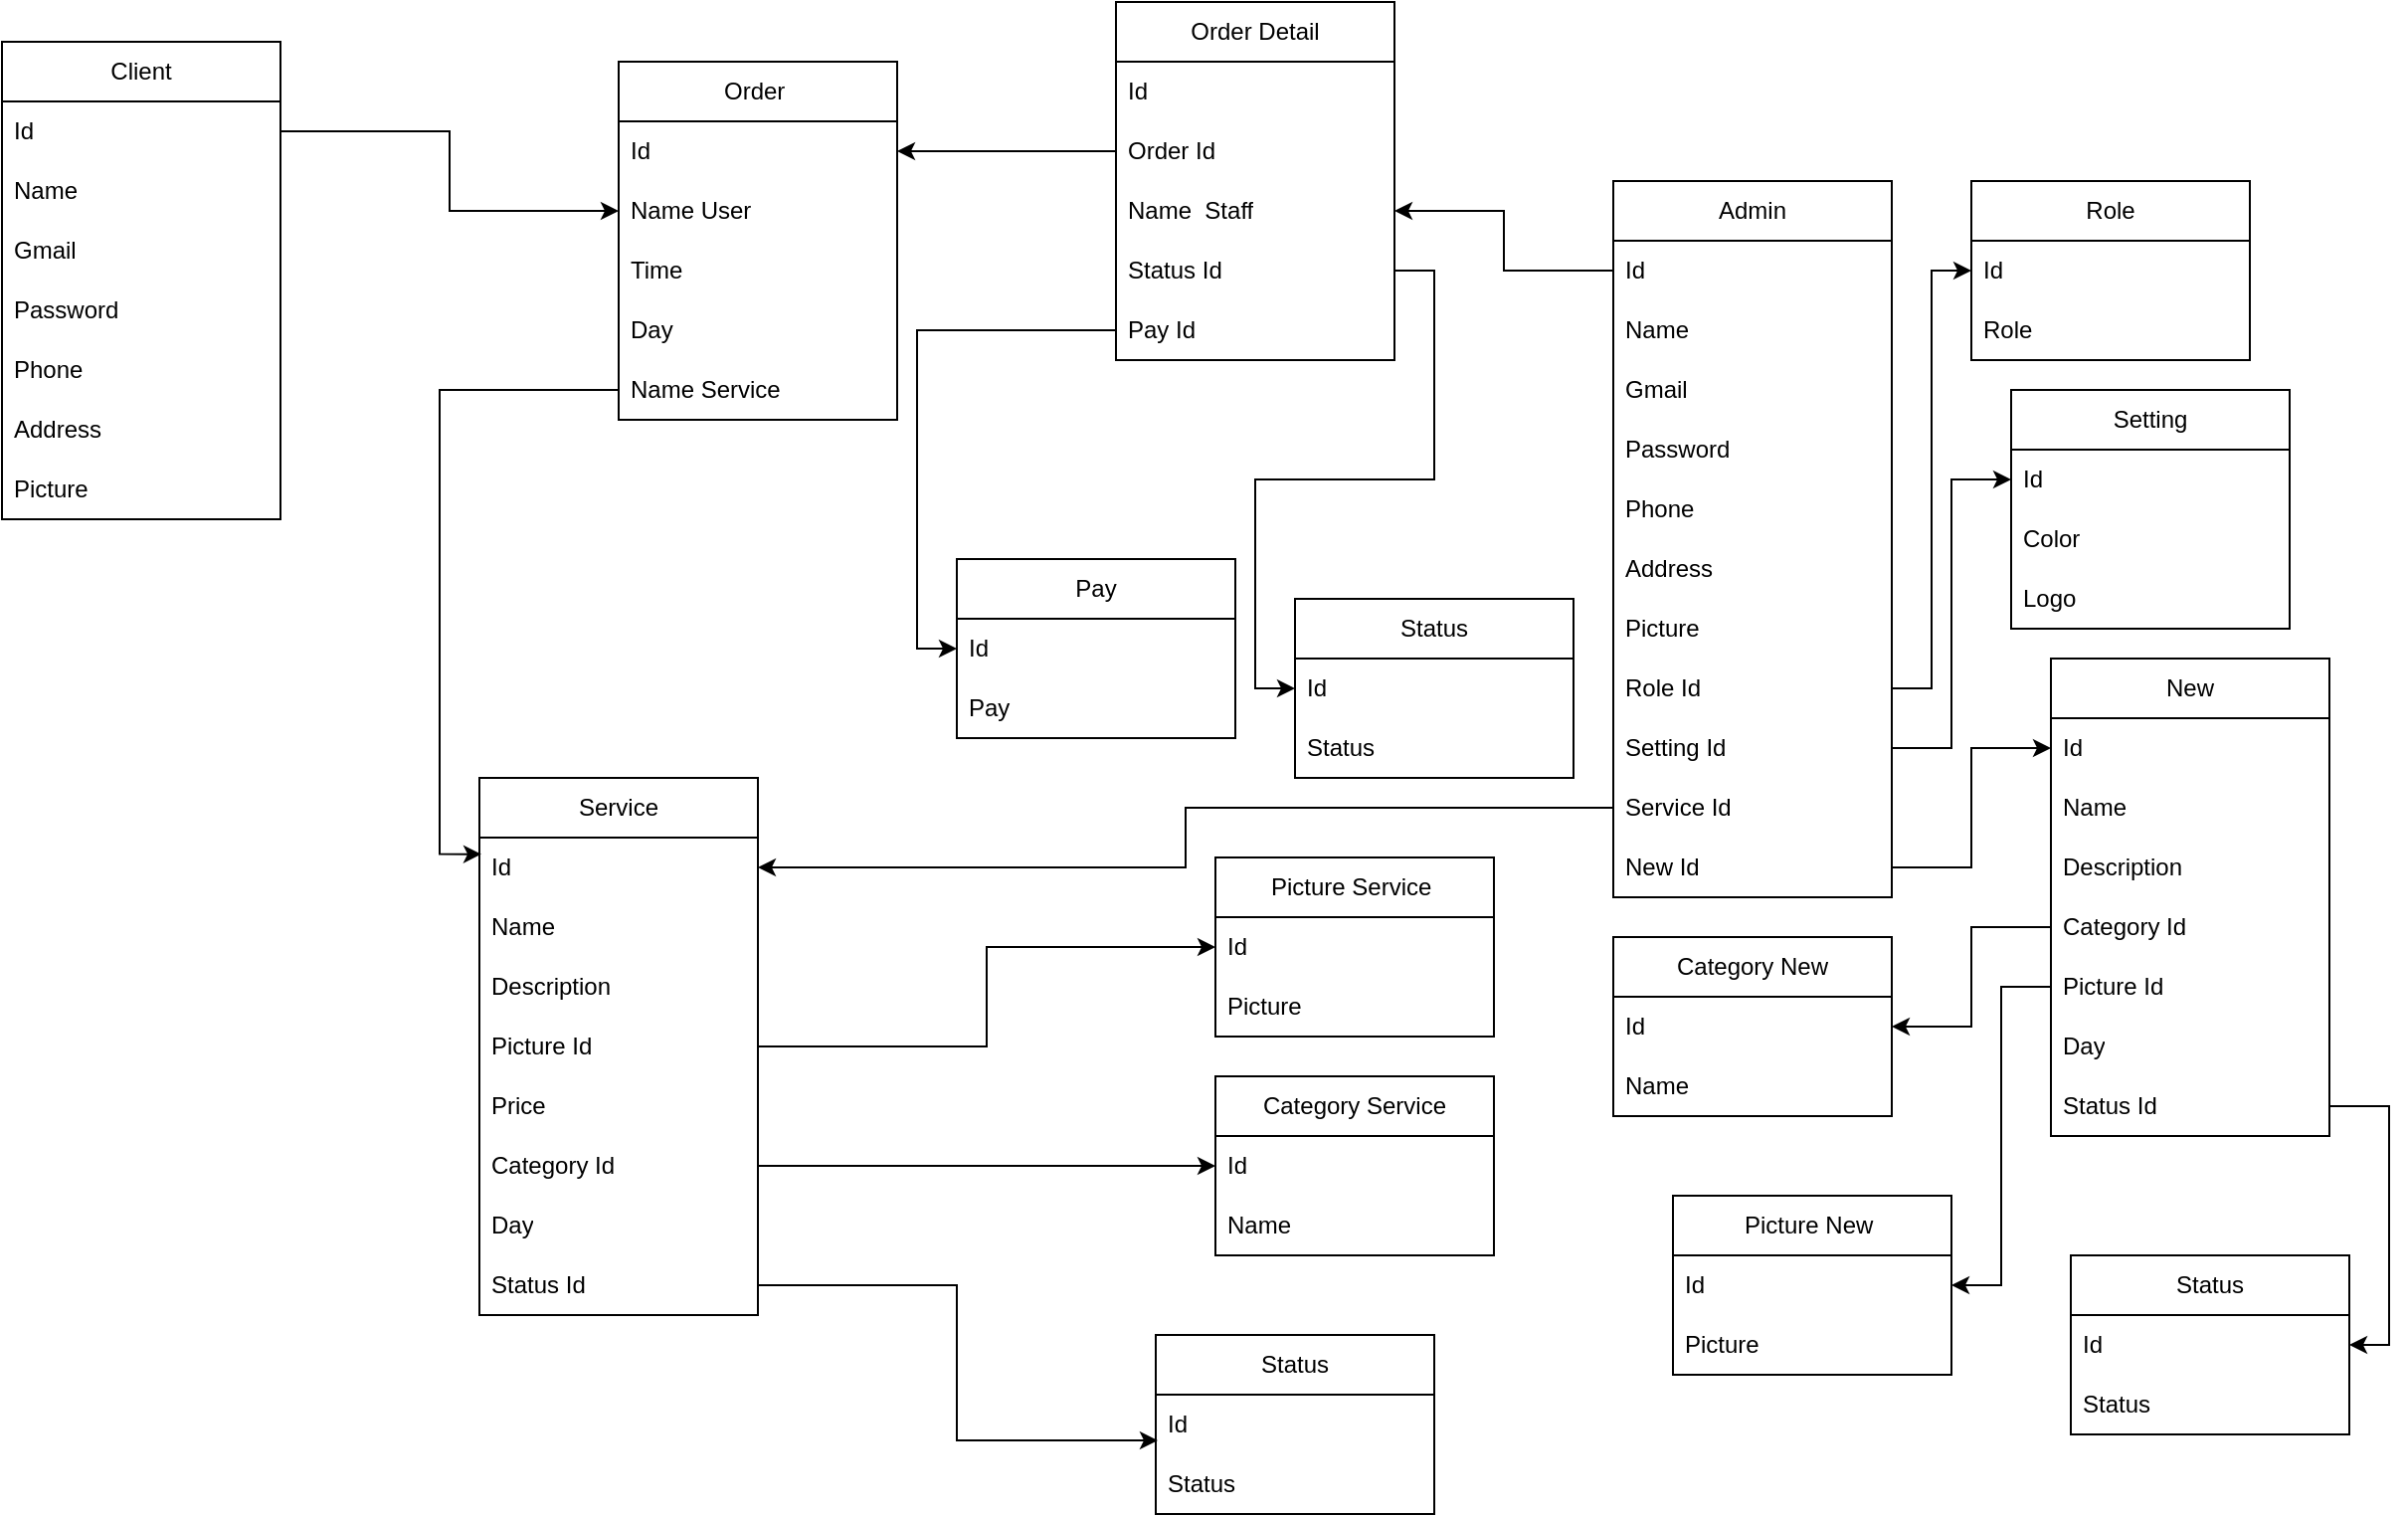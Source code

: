 <mxfile version="21.0.2" type="github">
  <diagram id="C5RBs43oDa-KdzZeNtuy" name="Page-1">
    <mxGraphModel dx="1621" dy="1631" grid="1" gridSize="10" guides="1" tooltips="1" connect="1" arrows="1" fold="1" page="1" pageScale="1" pageWidth="827" pageHeight="1169" math="0" shadow="0">
      <root>
        <mxCell id="WIyWlLk6GJQsqaUBKTNV-0" />
        <mxCell id="WIyWlLk6GJQsqaUBKTNV-1" parent="WIyWlLk6GJQsqaUBKTNV-0" />
        <mxCell id="RLlX39gwFA8bZXlCrZdt-0" value="Client" style="swimlane;fontStyle=0;childLayout=stackLayout;horizontal=1;startSize=30;horizontalStack=0;resizeParent=1;resizeParentMax=0;resizeLast=0;collapsible=1;marginBottom=0;whiteSpace=wrap;html=1;" parent="WIyWlLk6GJQsqaUBKTNV-1" vertex="1">
          <mxGeometry x="-400" y="10" width="140" height="240" as="geometry" />
        </mxCell>
        <mxCell id="RLlX39gwFA8bZXlCrZdt-39" value="Id" style="text;strokeColor=none;fillColor=none;align=left;verticalAlign=middle;spacingLeft=4;spacingRight=4;overflow=hidden;points=[[0,0.5],[1,0.5]];portConstraint=eastwest;rotatable=0;whiteSpace=wrap;html=1;" parent="RLlX39gwFA8bZXlCrZdt-0" vertex="1">
          <mxGeometry y="30" width="140" height="30" as="geometry" />
        </mxCell>
        <mxCell id="RLlX39gwFA8bZXlCrZdt-1" value="Name" style="text;strokeColor=none;fillColor=none;align=left;verticalAlign=middle;spacingLeft=4;spacingRight=4;overflow=hidden;points=[[0,0.5],[1,0.5]];portConstraint=eastwest;rotatable=0;whiteSpace=wrap;html=1;" parent="RLlX39gwFA8bZXlCrZdt-0" vertex="1">
          <mxGeometry y="60" width="140" height="30" as="geometry" />
        </mxCell>
        <mxCell id="RLlX39gwFA8bZXlCrZdt-2" value="Gmail" style="text;strokeColor=none;fillColor=none;align=left;verticalAlign=middle;spacingLeft=4;spacingRight=4;overflow=hidden;points=[[0,0.5],[1,0.5]];portConstraint=eastwest;rotatable=0;whiteSpace=wrap;html=1;" parent="RLlX39gwFA8bZXlCrZdt-0" vertex="1">
          <mxGeometry y="90" width="140" height="30" as="geometry" />
        </mxCell>
        <mxCell id="RLlX39gwFA8bZXlCrZdt-22" value="Password" style="text;strokeColor=none;fillColor=none;align=left;verticalAlign=middle;spacingLeft=4;spacingRight=4;overflow=hidden;points=[[0,0.5],[1,0.5]];portConstraint=eastwest;rotatable=0;whiteSpace=wrap;html=1;" parent="RLlX39gwFA8bZXlCrZdt-0" vertex="1">
          <mxGeometry y="120" width="140" height="30" as="geometry" />
        </mxCell>
        <mxCell id="RLlX39gwFA8bZXlCrZdt-3" value="Phone" style="text;strokeColor=none;fillColor=none;align=left;verticalAlign=middle;spacingLeft=4;spacingRight=4;overflow=hidden;points=[[0,0.5],[1,0.5]];portConstraint=eastwest;rotatable=0;whiteSpace=wrap;html=1;" parent="RLlX39gwFA8bZXlCrZdt-0" vertex="1">
          <mxGeometry y="150" width="140" height="30" as="geometry" />
        </mxCell>
        <mxCell id="RLlX39gwFA8bZXlCrZdt-23" value="Address" style="text;strokeColor=none;fillColor=none;align=left;verticalAlign=middle;spacingLeft=4;spacingRight=4;overflow=hidden;points=[[0,0.5],[1,0.5]];portConstraint=eastwest;rotatable=0;whiteSpace=wrap;html=1;" parent="RLlX39gwFA8bZXlCrZdt-0" vertex="1">
          <mxGeometry y="180" width="140" height="30" as="geometry" />
        </mxCell>
        <mxCell id="RLlX39gwFA8bZXlCrZdt-30" value="Picture&amp;nbsp;" style="text;strokeColor=none;fillColor=none;align=left;verticalAlign=middle;spacingLeft=4;spacingRight=4;overflow=hidden;points=[[0,0.5],[1,0.5]];portConstraint=eastwest;rotatable=0;whiteSpace=wrap;html=1;" parent="RLlX39gwFA8bZXlCrZdt-0" vertex="1">
          <mxGeometry y="210" width="140" height="30" as="geometry" />
        </mxCell>
        <mxCell id="RLlX39gwFA8bZXlCrZdt-4" value="Picture Service&amp;nbsp;" style="swimlane;fontStyle=0;childLayout=stackLayout;horizontal=1;startSize=30;horizontalStack=0;resizeParent=1;resizeParentMax=0;resizeLast=0;collapsible=1;marginBottom=0;whiteSpace=wrap;html=1;" parent="WIyWlLk6GJQsqaUBKTNV-1" vertex="1">
          <mxGeometry x="210" y="420" width="140" height="90" as="geometry" />
        </mxCell>
        <mxCell id="RLlX39gwFA8bZXlCrZdt-5" value="Id" style="text;strokeColor=none;fillColor=none;align=left;verticalAlign=middle;spacingLeft=4;spacingRight=4;overflow=hidden;points=[[0,0.5],[1,0.5]];portConstraint=eastwest;rotatable=0;whiteSpace=wrap;html=1;" parent="RLlX39gwFA8bZXlCrZdt-4" vertex="1">
          <mxGeometry y="30" width="140" height="30" as="geometry" />
        </mxCell>
        <mxCell id="RLlX39gwFA8bZXlCrZdt-6" value="Picture" style="text;strokeColor=none;fillColor=none;align=left;verticalAlign=middle;spacingLeft=4;spacingRight=4;overflow=hidden;points=[[0,0.5],[1,0.5]];portConstraint=eastwest;rotatable=0;whiteSpace=wrap;html=1;" parent="RLlX39gwFA8bZXlCrZdt-4" vertex="1">
          <mxGeometry y="60" width="140" height="30" as="geometry" />
        </mxCell>
        <mxCell id="RLlX39gwFA8bZXlCrZdt-8" value="Category Service" style="swimlane;fontStyle=0;childLayout=stackLayout;horizontal=1;startSize=30;horizontalStack=0;resizeParent=1;resizeParentMax=0;resizeLast=0;collapsible=1;marginBottom=0;whiteSpace=wrap;html=1;" parent="WIyWlLk6GJQsqaUBKTNV-1" vertex="1">
          <mxGeometry x="210" y="530" width="140" height="90" as="geometry" />
        </mxCell>
        <mxCell id="RLlX39gwFA8bZXlCrZdt-9" value="Id" style="text;strokeColor=none;fillColor=none;align=left;verticalAlign=middle;spacingLeft=4;spacingRight=4;overflow=hidden;points=[[0,0.5],[1,0.5]];portConstraint=eastwest;rotatable=0;whiteSpace=wrap;html=1;" parent="RLlX39gwFA8bZXlCrZdt-8" vertex="1">
          <mxGeometry y="30" width="140" height="30" as="geometry" />
        </mxCell>
        <mxCell id="RLlX39gwFA8bZXlCrZdt-10" value="Name" style="text;strokeColor=none;fillColor=none;align=left;verticalAlign=middle;spacingLeft=4;spacingRight=4;overflow=hidden;points=[[0,0.5],[1,0.5]];portConstraint=eastwest;rotatable=0;whiteSpace=wrap;html=1;" parent="RLlX39gwFA8bZXlCrZdt-8" vertex="1">
          <mxGeometry y="60" width="140" height="30" as="geometry" />
        </mxCell>
        <mxCell id="RLlX39gwFA8bZXlCrZdt-12" value="Service" style="swimlane;fontStyle=0;childLayout=stackLayout;horizontal=1;startSize=30;horizontalStack=0;resizeParent=1;resizeParentMax=0;resizeLast=0;collapsible=1;marginBottom=0;whiteSpace=wrap;html=1;" parent="WIyWlLk6GJQsqaUBKTNV-1" vertex="1">
          <mxGeometry x="-160" y="380" width="140" height="270" as="geometry" />
        </mxCell>
        <mxCell id="RLlX39gwFA8bZXlCrZdt-13" value="Id" style="text;strokeColor=none;fillColor=none;align=left;verticalAlign=middle;spacingLeft=4;spacingRight=4;overflow=hidden;points=[[0,0.5],[1,0.5]];portConstraint=eastwest;rotatable=0;whiteSpace=wrap;html=1;" parent="RLlX39gwFA8bZXlCrZdt-12" vertex="1">
          <mxGeometry y="30" width="140" height="30" as="geometry" />
        </mxCell>
        <mxCell id="RLlX39gwFA8bZXlCrZdt-14" value="Name" style="text;strokeColor=none;fillColor=none;align=left;verticalAlign=middle;spacingLeft=4;spacingRight=4;overflow=hidden;points=[[0,0.5],[1,0.5]];portConstraint=eastwest;rotatable=0;whiteSpace=wrap;html=1;" parent="RLlX39gwFA8bZXlCrZdt-12" vertex="1">
          <mxGeometry y="60" width="140" height="30" as="geometry" />
        </mxCell>
        <mxCell id="RLlX39gwFA8bZXlCrZdt-15" value="Description" style="text;strokeColor=none;fillColor=none;align=left;verticalAlign=middle;spacingLeft=4;spacingRight=4;overflow=hidden;points=[[0,0.5],[1,0.5]];portConstraint=eastwest;rotatable=0;whiteSpace=wrap;html=1;" parent="RLlX39gwFA8bZXlCrZdt-12" vertex="1">
          <mxGeometry y="90" width="140" height="30" as="geometry" />
        </mxCell>
        <mxCell id="RLlX39gwFA8bZXlCrZdt-42" value="Picture Id" style="text;strokeColor=none;fillColor=none;align=left;verticalAlign=middle;spacingLeft=4;spacingRight=4;overflow=hidden;points=[[0,0.5],[1,0.5]];portConstraint=eastwest;rotatable=0;whiteSpace=wrap;html=1;" parent="RLlX39gwFA8bZXlCrZdt-12" vertex="1">
          <mxGeometry y="120" width="140" height="30" as="geometry" />
        </mxCell>
        <mxCell id="RLlX39gwFA8bZXlCrZdt-43" value="Price" style="text;strokeColor=none;fillColor=none;align=left;verticalAlign=middle;spacingLeft=4;spacingRight=4;overflow=hidden;points=[[0,0.5],[1,0.5]];portConstraint=eastwest;rotatable=0;whiteSpace=wrap;html=1;" parent="RLlX39gwFA8bZXlCrZdt-12" vertex="1">
          <mxGeometry y="150" width="140" height="30" as="geometry" />
        </mxCell>
        <mxCell id="RLlX39gwFA8bZXlCrZdt-44" value="Category Id" style="text;strokeColor=none;fillColor=none;align=left;verticalAlign=middle;spacingLeft=4;spacingRight=4;overflow=hidden;points=[[0,0.5],[1,0.5]];portConstraint=eastwest;rotatable=0;whiteSpace=wrap;html=1;" parent="RLlX39gwFA8bZXlCrZdt-12" vertex="1">
          <mxGeometry y="180" width="140" height="30" as="geometry" />
        </mxCell>
        <mxCell id="RLlX39gwFA8bZXlCrZdt-45" value="Day" style="text;strokeColor=none;fillColor=none;align=left;verticalAlign=middle;spacingLeft=4;spacingRight=4;overflow=hidden;points=[[0,0.5],[1,0.5]];portConstraint=eastwest;rotatable=0;whiteSpace=wrap;html=1;" parent="RLlX39gwFA8bZXlCrZdt-12" vertex="1">
          <mxGeometry y="210" width="140" height="30" as="geometry" />
        </mxCell>
        <mxCell id="RLlX39gwFA8bZXlCrZdt-46" value="Status Id" style="text;strokeColor=none;fillColor=none;align=left;verticalAlign=middle;spacingLeft=4;spacingRight=4;overflow=hidden;points=[[0,0.5],[1,0.5]];portConstraint=eastwest;rotatable=0;whiteSpace=wrap;html=1;" parent="RLlX39gwFA8bZXlCrZdt-12" vertex="1">
          <mxGeometry y="240" width="140" height="30" as="geometry" />
        </mxCell>
        <mxCell id="RLlX39gwFA8bZXlCrZdt-16" value="Role" style="swimlane;fontStyle=0;childLayout=stackLayout;horizontal=1;startSize=30;horizontalStack=0;resizeParent=1;resizeParentMax=0;resizeLast=0;collapsible=1;marginBottom=0;whiteSpace=wrap;html=1;" parent="WIyWlLk6GJQsqaUBKTNV-1" vertex="1">
          <mxGeometry x="590" y="80" width="140" height="90" as="geometry" />
        </mxCell>
        <mxCell id="RLlX39gwFA8bZXlCrZdt-41" value="Id" style="text;strokeColor=none;fillColor=none;align=left;verticalAlign=middle;spacingLeft=4;spacingRight=4;overflow=hidden;points=[[0,0.5],[1,0.5]];portConstraint=eastwest;rotatable=0;whiteSpace=wrap;html=1;" parent="RLlX39gwFA8bZXlCrZdt-16" vertex="1">
          <mxGeometry y="30" width="140" height="30" as="geometry" />
        </mxCell>
        <mxCell id="RLlX39gwFA8bZXlCrZdt-17" value="Role" style="text;strokeColor=none;fillColor=none;align=left;verticalAlign=middle;spacingLeft=4;spacingRight=4;overflow=hidden;points=[[0,0.5],[1,0.5]];portConstraint=eastwest;rotatable=0;whiteSpace=wrap;html=1;" parent="RLlX39gwFA8bZXlCrZdt-16" vertex="1">
          <mxGeometry y="60" width="140" height="30" as="geometry" />
        </mxCell>
        <mxCell id="RLlX39gwFA8bZXlCrZdt-31" value="Admin" style="swimlane;fontStyle=0;childLayout=stackLayout;horizontal=1;startSize=30;horizontalStack=0;resizeParent=1;resizeParentMax=0;resizeLast=0;collapsible=1;marginBottom=0;whiteSpace=wrap;html=1;" parent="WIyWlLk6GJQsqaUBKTNV-1" vertex="1">
          <mxGeometry x="410" y="80" width="140" height="360" as="geometry" />
        </mxCell>
        <mxCell id="RLlX39gwFA8bZXlCrZdt-40" value="Id" style="text;strokeColor=none;fillColor=none;align=left;verticalAlign=middle;spacingLeft=4;spacingRight=4;overflow=hidden;points=[[0,0.5],[1,0.5]];portConstraint=eastwest;rotatable=0;whiteSpace=wrap;html=1;" parent="RLlX39gwFA8bZXlCrZdt-31" vertex="1">
          <mxGeometry y="30" width="140" height="30" as="geometry" />
        </mxCell>
        <mxCell id="RLlX39gwFA8bZXlCrZdt-32" value="Name" style="text;strokeColor=none;fillColor=none;align=left;verticalAlign=middle;spacingLeft=4;spacingRight=4;overflow=hidden;points=[[0,0.5],[1,0.5]];portConstraint=eastwest;rotatable=0;whiteSpace=wrap;html=1;" parent="RLlX39gwFA8bZXlCrZdt-31" vertex="1">
          <mxGeometry y="60" width="140" height="30" as="geometry" />
        </mxCell>
        <mxCell id="RLlX39gwFA8bZXlCrZdt-33" value="Gmail" style="text;strokeColor=none;fillColor=none;align=left;verticalAlign=middle;spacingLeft=4;spacingRight=4;overflow=hidden;points=[[0,0.5],[1,0.5]];portConstraint=eastwest;rotatable=0;whiteSpace=wrap;html=1;" parent="RLlX39gwFA8bZXlCrZdt-31" vertex="1">
          <mxGeometry y="90" width="140" height="30" as="geometry" />
        </mxCell>
        <mxCell id="RLlX39gwFA8bZXlCrZdt-34" value="Password" style="text;strokeColor=none;fillColor=none;align=left;verticalAlign=middle;spacingLeft=4;spacingRight=4;overflow=hidden;points=[[0,0.5],[1,0.5]];portConstraint=eastwest;rotatable=0;whiteSpace=wrap;html=1;" parent="RLlX39gwFA8bZXlCrZdt-31" vertex="1">
          <mxGeometry y="120" width="140" height="30" as="geometry" />
        </mxCell>
        <mxCell id="RLlX39gwFA8bZXlCrZdt-35" value="Phone" style="text;strokeColor=none;fillColor=none;align=left;verticalAlign=middle;spacingLeft=4;spacingRight=4;overflow=hidden;points=[[0,0.5],[1,0.5]];portConstraint=eastwest;rotatable=0;whiteSpace=wrap;html=1;" parent="RLlX39gwFA8bZXlCrZdt-31" vertex="1">
          <mxGeometry y="150" width="140" height="30" as="geometry" />
        </mxCell>
        <mxCell id="RLlX39gwFA8bZXlCrZdt-36" value="Address" style="text;strokeColor=none;fillColor=none;align=left;verticalAlign=middle;spacingLeft=4;spacingRight=4;overflow=hidden;points=[[0,0.5],[1,0.5]];portConstraint=eastwest;rotatable=0;whiteSpace=wrap;html=1;" parent="RLlX39gwFA8bZXlCrZdt-31" vertex="1">
          <mxGeometry y="180" width="140" height="30" as="geometry" />
        </mxCell>
        <mxCell id="RLlX39gwFA8bZXlCrZdt-37" value="Picture&amp;nbsp;" style="text;strokeColor=none;fillColor=none;align=left;verticalAlign=middle;spacingLeft=4;spacingRight=4;overflow=hidden;points=[[0,0.5],[1,0.5]];portConstraint=eastwest;rotatable=0;whiteSpace=wrap;html=1;" parent="RLlX39gwFA8bZXlCrZdt-31" vertex="1">
          <mxGeometry y="210" width="140" height="30" as="geometry" />
        </mxCell>
        <mxCell id="RLlX39gwFA8bZXlCrZdt-38" value="Role Id" style="text;strokeColor=none;fillColor=none;align=left;verticalAlign=middle;spacingLeft=4;spacingRight=4;overflow=hidden;points=[[0,0.5],[1,0.5]];portConstraint=eastwest;rotatable=0;whiteSpace=wrap;html=1;" parent="RLlX39gwFA8bZXlCrZdt-31" vertex="1">
          <mxGeometry y="240" width="140" height="30" as="geometry" />
        </mxCell>
        <mxCell id="RLlX39gwFA8bZXlCrZdt-66" value="Setting Id" style="text;strokeColor=none;fillColor=none;align=left;verticalAlign=middle;spacingLeft=4;spacingRight=4;overflow=hidden;points=[[0,0.5],[1,0.5]];portConstraint=eastwest;rotatable=0;whiteSpace=wrap;html=1;" parent="RLlX39gwFA8bZXlCrZdt-31" vertex="1">
          <mxGeometry y="270" width="140" height="30" as="geometry" />
        </mxCell>
        <mxCell id="RLlX39gwFA8bZXlCrZdt-84" value="Service Id" style="text;strokeColor=none;fillColor=none;align=left;verticalAlign=middle;spacingLeft=4;spacingRight=4;overflow=hidden;points=[[0,0.5],[1,0.5]];portConstraint=eastwest;rotatable=0;whiteSpace=wrap;html=1;" parent="RLlX39gwFA8bZXlCrZdt-31" vertex="1">
          <mxGeometry y="300" width="140" height="30" as="geometry" />
        </mxCell>
        <mxCell id="RLlX39gwFA8bZXlCrZdt-87" value="New Id" style="text;strokeColor=none;fillColor=none;align=left;verticalAlign=middle;spacingLeft=4;spacingRight=4;overflow=hidden;points=[[0,0.5],[1,0.5]];portConstraint=eastwest;rotatable=0;whiteSpace=wrap;html=1;" parent="RLlX39gwFA8bZXlCrZdt-31" vertex="1">
          <mxGeometry y="330" width="140" height="30" as="geometry" />
        </mxCell>
        <mxCell id="RLlX39gwFA8bZXlCrZdt-47" value="Picture New&amp;nbsp;" style="swimlane;fontStyle=0;childLayout=stackLayout;horizontal=1;startSize=30;horizontalStack=0;resizeParent=1;resizeParentMax=0;resizeLast=0;collapsible=1;marginBottom=0;whiteSpace=wrap;html=1;" parent="WIyWlLk6GJQsqaUBKTNV-1" vertex="1">
          <mxGeometry x="440" y="590" width="140" height="90" as="geometry" />
        </mxCell>
        <mxCell id="RLlX39gwFA8bZXlCrZdt-48" value="Id" style="text;strokeColor=none;fillColor=none;align=left;verticalAlign=middle;spacingLeft=4;spacingRight=4;overflow=hidden;points=[[0,0.5],[1,0.5]];portConstraint=eastwest;rotatable=0;whiteSpace=wrap;html=1;" parent="RLlX39gwFA8bZXlCrZdt-47" vertex="1">
          <mxGeometry y="30" width="140" height="30" as="geometry" />
        </mxCell>
        <mxCell id="RLlX39gwFA8bZXlCrZdt-49" value="Picture" style="text;strokeColor=none;fillColor=none;align=left;verticalAlign=middle;spacingLeft=4;spacingRight=4;overflow=hidden;points=[[0,0.5],[1,0.5]];portConstraint=eastwest;rotatable=0;whiteSpace=wrap;html=1;" parent="RLlX39gwFA8bZXlCrZdt-47" vertex="1">
          <mxGeometry y="60" width="140" height="30" as="geometry" />
        </mxCell>
        <mxCell id="RLlX39gwFA8bZXlCrZdt-50" value="Category New" style="swimlane;fontStyle=0;childLayout=stackLayout;horizontal=1;startSize=30;horizontalStack=0;resizeParent=1;resizeParentMax=0;resizeLast=0;collapsible=1;marginBottom=0;whiteSpace=wrap;html=1;" parent="WIyWlLk6GJQsqaUBKTNV-1" vertex="1">
          <mxGeometry x="410" y="460" width="140" height="90" as="geometry" />
        </mxCell>
        <mxCell id="RLlX39gwFA8bZXlCrZdt-51" value="Id" style="text;strokeColor=none;fillColor=none;align=left;verticalAlign=middle;spacingLeft=4;spacingRight=4;overflow=hidden;points=[[0,0.5],[1,0.5]];portConstraint=eastwest;rotatable=0;whiteSpace=wrap;html=1;" parent="RLlX39gwFA8bZXlCrZdt-50" vertex="1">
          <mxGeometry y="30" width="140" height="30" as="geometry" />
        </mxCell>
        <mxCell id="RLlX39gwFA8bZXlCrZdt-52" value="Name" style="text;strokeColor=none;fillColor=none;align=left;verticalAlign=middle;spacingLeft=4;spacingRight=4;overflow=hidden;points=[[0,0.5],[1,0.5]];portConstraint=eastwest;rotatable=0;whiteSpace=wrap;html=1;" parent="RLlX39gwFA8bZXlCrZdt-50" vertex="1">
          <mxGeometry y="60" width="140" height="30" as="geometry" />
        </mxCell>
        <mxCell id="RLlX39gwFA8bZXlCrZdt-53" value="New" style="swimlane;fontStyle=0;childLayout=stackLayout;horizontal=1;startSize=30;horizontalStack=0;resizeParent=1;resizeParentMax=0;resizeLast=0;collapsible=1;marginBottom=0;whiteSpace=wrap;html=1;" parent="WIyWlLk6GJQsqaUBKTNV-1" vertex="1">
          <mxGeometry x="630" y="320" width="140" height="240" as="geometry" />
        </mxCell>
        <mxCell id="RLlX39gwFA8bZXlCrZdt-54" value="Id" style="text;strokeColor=none;fillColor=none;align=left;verticalAlign=middle;spacingLeft=4;spacingRight=4;overflow=hidden;points=[[0,0.5],[1,0.5]];portConstraint=eastwest;rotatable=0;whiteSpace=wrap;html=1;" parent="RLlX39gwFA8bZXlCrZdt-53" vertex="1">
          <mxGeometry y="30" width="140" height="30" as="geometry" />
        </mxCell>
        <mxCell id="RLlX39gwFA8bZXlCrZdt-55" value="Name" style="text;strokeColor=none;fillColor=none;align=left;verticalAlign=middle;spacingLeft=4;spacingRight=4;overflow=hidden;points=[[0,0.5],[1,0.5]];portConstraint=eastwest;rotatable=0;whiteSpace=wrap;html=1;" parent="RLlX39gwFA8bZXlCrZdt-53" vertex="1">
          <mxGeometry y="60" width="140" height="30" as="geometry" />
        </mxCell>
        <mxCell id="RLlX39gwFA8bZXlCrZdt-56" value="Description" style="text;strokeColor=none;fillColor=none;align=left;verticalAlign=middle;spacingLeft=4;spacingRight=4;overflow=hidden;points=[[0,0.5],[1,0.5]];portConstraint=eastwest;rotatable=0;whiteSpace=wrap;html=1;" parent="RLlX39gwFA8bZXlCrZdt-53" vertex="1">
          <mxGeometry y="90" width="140" height="30" as="geometry" />
        </mxCell>
        <mxCell id="RLlX39gwFA8bZXlCrZdt-59" value="Category Id" style="text;strokeColor=none;fillColor=none;align=left;verticalAlign=middle;spacingLeft=4;spacingRight=4;overflow=hidden;points=[[0,0.5],[1,0.5]];portConstraint=eastwest;rotatable=0;whiteSpace=wrap;html=1;" parent="RLlX39gwFA8bZXlCrZdt-53" vertex="1">
          <mxGeometry y="120" width="140" height="30" as="geometry" />
        </mxCell>
        <mxCell id="RLlX39gwFA8bZXlCrZdt-57" value="Picture Id" style="text;strokeColor=none;fillColor=none;align=left;verticalAlign=middle;spacingLeft=4;spacingRight=4;overflow=hidden;points=[[0,0.5],[1,0.5]];portConstraint=eastwest;rotatable=0;whiteSpace=wrap;html=1;" parent="RLlX39gwFA8bZXlCrZdt-53" vertex="1">
          <mxGeometry y="150" width="140" height="30" as="geometry" />
        </mxCell>
        <mxCell id="RLlX39gwFA8bZXlCrZdt-60" value="Day" style="text;strokeColor=none;fillColor=none;align=left;verticalAlign=middle;spacingLeft=4;spacingRight=4;overflow=hidden;points=[[0,0.5],[1,0.5]];portConstraint=eastwest;rotatable=0;whiteSpace=wrap;html=1;" parent="RLlX39gwFA8bZXlCrZdt-53" vertex="1">
          <mxGeometry y="180" width="140" height="30" as="geometry" />
        </mxCell>
        <mxCell id="RLlX39gwFA8bZXlCrZdt-61" value="Status Id" style="text;strokeColor=none;fillColor=none;align=left;verticalAlign=middle;spacingLeft=4;spacingRight=4;overflow=hidden;points=[[0,0.5],[1,0.5]];portConstraint=eastwest;rotatable=0;whiteSpace=wrap;html=1;" parent="RLlX39gwFA8bZXlCrZdt-53" vertex="1">
          <mxGeometry y="210" width="140" height="30" as="geometry" />
        </mxCell>
        <mxCell id="RLlX39gwFA8bZXlCrZdt-62" value="Setting" style="swimlane;fontStyle=0;childLayout=stackLayout;horizontal=1;startSize=30;horizontalStack=0;resizeParent=1;resizeParentMax=0;resizeLast=0;collapsible=1;marginBottom=0;whiteSpace=wrap;html=1;" parent="WIyWlLk6GJQsqaUBKTNV-1" vertex="1">
          <mxGeometry x="610" y="185" width="140" height="120" as="geometry" />
        </mxCell>
        <mxCell id="RLlX39gwFA8bZXlCrZdt-63" value="Id" style="text;strokeColor=none;fillColor=none;align=left;verticalAlign=middle;spacingLeft=4;spacingRight=4;overflow=hidden;points=[[0,0.5],[1,0.5]];portConstraint=eastwest;rotatable=0;whiteSpace=wrap;html=1;" parent="RLlX39gwFA8bZXlCrZdt-62" vertex="1">
          <mxGeometry y="30" width="140" height="30" as="geometry" />
        </mxCell>
        <mxCell id="RLlX39gwFA8bZXlCrZdt-64" value="Color" style="text;strokeColor=none;fillColor=none;align=left;verticalAlign=middle;spacingLeft=4;spacingRight=4;overflow=hidden;points=[[0,0.5],[1,0.5]];portConstraint=eastwest;rotatable=0;whiteSpace=wrap;html=1;" parent="RLlX39gwFA8bZXlCrZdt-62" vertex="1">
          <mxGeometry y="60" width="140" height="30" as="geometry" />
        </mxCell>
        <mxCell id="RLlX39gwFA8bZXlCrZdt-65" value="Logo" style="text;strokeColor=none;fillColor=none;align=left;verticalAlign=middle;spacingLeft=4;spacingRight=4;overflow=hidden;points=[[0,0.5],[1,0.5]];portConstraint=eastwest;rotatable=0;whiteSpace=wrap;html=1;" parent="RLlX39gwFA8bZXlCrZdt-62" vertex="1">
          <mxGeometry y="90" width="140" height="30" as="geometry" />
        </mxCell>
        <mxCell id="RLlX39gwFA8bZXlCrZdt-67" value="Order&amp;nbsp;" style="swimlane;fontStyle=0;childLayout=stackLayout;horizontal=1;startSize=30;horizontalStack=0;resizeParent=1;resizeParentMax=0;resizeLast=0;collapsible=1;marginBottom=0;whiteSpace=wrap;html=1;" parent="WIyWlLk6GJQsqaUBKTNV-1" vertex="1">
          <mxGeometry x="-90" y="20" width="140" height="180" as="geometry" />
        </mxCell>
        <mxCell id="RLlX39gwFA8bZXlCrZdt-68" value="Id" style="text;strokeColor=none;fillColor=none;align=left;verticalAlign=middle;spacingLeft=4;spacingRight=4;overflow=hidden;points=[[0,0.5],[1,0.5]];portConstraint=eastwest;rotatable=0;whiteSpace=wrap;html=1;" parent="RLlX39gwFA8bZXlCrZdt-67" vertex="1">
          <mxGeometry y="30" width="140" height="30" as="geometry" />
        </mxCell>
        <mxCell id="RLlX39gwFA8bZXlCrZdt-69" value="Name User&amp;nbsp;" style="text;strokeColor=none;fillColor=none;align=left;verticalAlign=middle;spacingLeft=4;spacingRight=4;overflow=hidden;points=[[0,0.5],[1,0.5]];portConstraint=eastwest;rotatable=0;whiteSpace=wrap;html=1;" parent="RLlX39gwFA8bZXlCrZdt-67" vertex="1">
          <mxGeometry y="60" width="140" height="30" as="geometry" />
        </mxCell>
        <mxCell id="RLlX39gwFA8bZXlCrZdt-71" value="Time" style="text;strokeColor=none;fillColor=none;align=left;verticalAlign=middle;spacingLeft=4;spacingRight=4;overflow=hidden;points=[[0,0.5],[1,0.5]];portConstraint=eastwest;rotatable=0;whiteSpace=wrap;html=1;" parent="RLlX39gwFA8bZXlCrZdt-67" vertex="1">
          <mxGeometry y="90" width="140" height="30" as="geometry" />
        </mxCell>
        <mxCell id="RLlX39gwFA8bZXlCrZdt-72" value="Day&amp;nbsp;" style="text;strokeColor=none;fillColor=none;align=left;verticalAlign=middle;spacingLeft=4;spacingRight=4;overflow=hidden;points=[[0,0.5],[1,0.5]];portConstraint=eastwest;rotatable=0;whiteSpace=wrap;html=1;" parent="RLlX39gwFA8bZXlCrZdt-67" vertex="1">
          <mxGeometry y="120" width="140" height="30" as="geometry" />
        </mxCell>
        <mxCell id="RLlX39gwFA8bZXlCrZdt-70" value="Name Service&amp;nbsp;" style="text;strokeColor=none;fillColor=none;align=left;verticalAlign=middle;spacingLeft=4;spacingRight=4;overflow=hidden;points=[[0,0.5],[1,0.5]];portConstraint=eastwest;rotatable=0;whiteSpace=wrap;html=1;" parent="RLlX39gwFA8bZXlCrZdt-67" vertex="1">
          <mxGeometry y="150" width="140" height="30" as="geometry" />
        </mxCell>
        <mxCell id="RLlX39gwFA8bZXlCrZdt-76" value="Order Detail" style="swimlane;fontStyle=0;childLayout=stackLayout;horizontal=1;startSize=30;horizontalStack=0;resizeParent=1;resizeParentMax=0;resizeLast=0;collapsible=1;marginBottom=0;whiteSpace=wrap;html=1;" parent="WIyWlLk6GJQsqaUBKTNV-1" vertex="1">
          <mxGeometry x="160" y="-10" width="140" height="180" as="geometry" />
        </mxCell>
        <mxCell id="RLlX39gwFA8bZXlCrZdt-77" value="Id" style="text;strokeColor=none;fillColor=none;align=left;verticalAlign=middle;spacingLeft=4;spacingRight=4;overflow=hidden;points=[[0,0.5],[1,0.5]];portConstraint=eastwest;rotatable=0;whiteSpace=wrap;html=1;" parent="RLlX39gwFA8bZXlCrZdt-76" vertex="1">
          <mxGeometry y="30" width="140" height="30" as="geometry" />
        </mxCell>
        <mxCell id="RLlX39gwFA8bZXlCrZdt-81" value="Order Id" style="text;strokeColor=none;fillColor=none;align=left;verticalAlign=middle;spacingLeft=4;spacingRight=4;overflow=hidden;points=[[0,0.5],[1,0.5]];portConstraint=eastwest;rotatable=0;whiteSpace=wrap;html=1;" parent="RLlX39gwFA8bZXlCrZdt-76" vertex="1">
          <mxGeometry y="60" width="140" height="30" as="geometry" />
        </mxCell>
        <mxCell id="RLlX39gwFA8bZXlCrZdt-79" value="Name&amp;nbsp; Staff" style="text;strokeColor=none;fillColor=none;align=left;verticalAlign=middle;spacingLeft=4;spacingRight=4;overflow=hidden;points=[[0,0.5],[1,0.5]];portConstraint=eastwest;rotatable=0;whiteSpace=wrap;html=1;" parent="RLlX39gwFA8bZXlCrZdt-76" vertex="1">
          <mxGeometry y="90" width="140" height="30" as="geometry" />
        </mxCell>
        <mxCell id="RLlX39gwFA8bZXlCrZdt-80" value="Status Id" style="text;strokeColor=none;fillColor=none;align=left;verticalAlign=middle;spacingLeft=4;spacingRight=4;overflow=hidden;points=[[0,0.5],[1,0.5]];portConstraint=eastwest;rotatable=0;whiteSpace=wrap;html=1;" parent="RLlX39gwFA8bZXlCrZdt-76" vertex="1">
          <mxGeometry y="120" width="140" height="30" as="geometry" />
        </mxCell>
        <mxCell id="RLlX39gwFA8bZXlCrZdt-103" value="Pay Id" style="text;strokeColor=none;fillColor=none;align=left;verticalAlign=middle;spacingLeft=4;spacingRight=4;overflow=hidden;points=[[0,0.5],[1,0.5]];portConstraint=eastwest;rotatable=0;whiteSpace=wrap;html=1;" parent="RLlX39gwFA8bZXlCrZdt-76" vertex="1">
          <mxGeometry y="150" width="140" height="30" as="geometry" />
        </mxCell>
        <mxCell id="RLlX39gwFA8bZXlCrZdt-82" style="edgeStyle=orthogonalEdgeStyle;rounded=0;orthogonalLoop=1;jettySize=auto;html=1;entryX=0;entryY=0.5;entryDx=0;entryDy=0;" parent="WIyWlLk6GJQsqaUBKTNV-1" source="RLlX39gwFA8bZXlCrZdt-66" target="RLlX39gwFA8bZXlCrZdt-63" edge="1">
          <mxGeometry relative="1" as="geometry" />
        </mxCell>
        <mxCell id="RLlX39gwFA8bZXlCrZdt-83" style="edgeStyle=orthogonalEdgeStyle;rounded=0;orthogonalLoop=1;jettySize=auto;html=1;entryX=0;entryY=0.5;entryDx=0;entryDy=0;" parent="WIyWlLk6GJQsqaUBKTNV-1" source="RLlX39gwFA8bZXlCrZdt-38" target="RLlX39gwFA8bZXlCrZdt-16" edge="1">
          <mxGeometry relative="1" as="geometry" />
        </mxCell>
        <mxCell id="RLlX39gwFA8bZXlCrZdt-92" style="edgeStyle=orthogonalEdgeStyle;rounded=0;orthogonalLoop=1;jettySize=auto;html=1;entryX=0;entryY=0.5;entryDx=0;entryDy=0;" parent="WIyWlLk6GJQsqaUBKTNV-1" source="RLlX39gwFA8bZXlCrZdt-42" target="RLlX39gwFA8bZXlCrZdt-5" edge="1">
          <mxGeometry relative="1" as="geometry" />
        </mxCell>
        <mxCell id="RLlX39gwFA8bZXlCrZdt-93" style="edgeStyle=orthogonalEdgeStyle;rounded=0;orthogonalLoop=1;jettySize=auto;html=1;" parent="WIyWlLk6GJQsqaUBKTNV-1" source="RLlX39gwFA8bZXlCrZdt-44" target="RLlX39gwFA8bZXlCrZdt-9" edge="1">
          <mxGeometry relative="1" as="geometry" />
        </mxCell>
        <mxCell id="RLlX39gwFA8bZXlCrZdt-94" style="edgeStyle=orthogonalEdgeStyle;rounded=0;orthogonalLoop=1;jettySize=auto;html=1;entryX=0.007;entryY=0.278;entryDx=0;entryDy=0;entryPerimeter=0;" parent="WIyWlLk6GJQsqaUBKTNV-1" source="RLlX39gwFA8bZXlCrZdt-70" target="RLlX39gwFA8bZXlCrZdt-13" edge="1">
          <mxGeometry relative="1" as="geometry" />
        </mxCell>
        <mxCell id="RLlX39gwFA8bZXlCrZdt-95" style="edgeStyle=orthogonalEdgeStyle;rounded=0;orthogonalLoop=1;jettySize=auto;html=1;entryX=1;entryY=0.5;entryDx=0;entryDy=0;" parent="WIyWlLk6GJQsqaUBKTNV-1" source="RLlX39gwFA8bZXlCrZdt-81" target="RLlX39gwFA8bZXlCrZdt-68" edge="1">
          <mxGeometry relative="1" as="geometry" />
        </mxCell>
        <mxCell id="RLlX39gwFA8bZXlCrZdt-96" style="edgeStyle=orthogonalEdgeStyle;rounded=0;orthogonalLoop=1;jettySize=auto;html=1;entryX=1;entryY=0.5;entryDx=0;entryDy=0;" parent="WIyWlLk6GJQsqaUBKTNV-1" source="RLlX39gwFA8bZXlCrZdt-40" target="RLlX39gwFA8bZXlCrZdt-79" edge="1">
          <mxGeometry relative="1" as="geometry" />
        </mxCell>
        <mxCell id="RLlX39gwFA8bZXlCrZdt-97" style="edgeStyle=orthogonalEdgeStyle;rounded=0;orthogonalLoop=1;jettySize=auto;html=1;entryX=1;entryY=0.5;entryDx=0;entryDy=0;" parent="WIyWlLk6GJQsqaUBKTNV-1" source="RLlX39gwFA8bZXlCrZdt-57" target="RLlX39gwFA8bZXlCrZdt-48" edge="1">
          <mxGeometry relative="1" as="geometry" />
        </mxCell>
        <mxCell id="RLlX39gwFA8bZXlCrZdt-98" style="edgeStyle=orthogonalEdgeStyle;rounded=0;orthogonalLoop=1;jettySize=auto;html=1;entryX=1;entryY=0.5;entryDx=0;entryDy=0;" parent="WIyWlLk6GJQsqaUBKTNV-1" source="RLlX39gwFA8bZXlCrZdt-59" target="RLlX39gwFA8bZXlCrZdt-51" edge="1">
          <mxGeometry relative="1" as="geometry" />
        </mxCell>
        <mxCell id="RLlX39gwFA8bZXlCrZdt-99" style="edgeStyle=orthogonalEdgeStyle;rounded=0;orthogonalLoop=1;jettySize=auto;html=1;entryX=0;entryY=0.5;entryDx=0;entryDy=0;" parent="WIyWlLk6GJQsqaUBKTNV-1" source="RLlX39gwFA8bZXlCrZdt-87" target="RLlX39gwFA8bZXlCrZdt-54" edge="1">
          <mxGeometry relative="1" as="geometry" />
        </mxCell>
        <mxCell id="RLlX39gwFA8bZXlCrZdt-100" style="edgeStyle=orthogonalEdgeStyle;rounded=0;orthogonalLoop=1;jettySize=auto;html=1;" parent="WIyWlLk6GJQsqaUBKTNV-1" source="RLlX39gwFA8bZXlCrZdt-39" target="RLlX39gwFA8bZXlCrZdt-69" edge="1">
          <mxGeometry relative="1" as="geometry" />
        </mxCell>
        <mxCell id="RLlX39gwFA8bZXlCrZdt-101" style="edgeStyle=orthogonalEdgeStyle;rounded=0;orthogonalLoop=1;jettySize=auto;html=1;entryX=1;entryY=0.5;entryDx=0;entryDy=0;" parent="WIyWlLk6GJQsqaUBKTNV-1" source="RLlX39gwFA8bZXlCrZdt-84" target="RLlX39gwFA8bZXlCrZdt-13" edge="1">
          <mxGeometry relative="1" as="geometry" />
        </mxCell>
        <mxCell id="OGuwMljLHdYIu4m4wnbF-0" value="Pay" style="swimlane;fontStyle=0;childLayout=stackLayout;horizontal=1;startSize=30;horizontalStack=0;resizeParent=1;resizeParentMax=0;resizeLast=0;collapsible=1;marginBottom=0;whiteSpace=wrap;html=1;" parent="WIyWlLk6GJQsqaUBKTNV-1" vertex="1">
          <mxGeometry x="80" y="270" width="140" height="90" as="geometry" />
        </mxCell>
        <mxCell id="OGuwMljLHdYIu4m4wnbF-1" value="Id" style="text;strokeColor=none;fillColor=none;align=left;verticalAlign=middle;spacingLeft=4;spacingRight=4;overflow=hidden;points=[[0,0.5],[1,0.5]];portConstraint=eastwest;rotatable=0;whiteSpace=wrap;html=1;" parent="OGuwMljLHdYIu4m4wnbF-0" vertex="1">
          <mxGeometry y="30" width="140" height="30" as="geometry" />
        </mxCell>
        <mxCell id="OGuwMljLHdYIu4m4wnbF-2" value="Pay" style="text;strokeColor=none;fillColor=none;align=left;verticalAlign=middle;spacingLeft=4;spacingRight=4;overflow=hidden;points=[[0,0.5],[1,0.5]];portConstraint=eastwest;rotatable=0;whiteSpace=wrap;html=1;" parent="OGuwMljLHdYIu4m4wnbF-0" vertex="1">
          <mxGeometry y="60" width="140" height="30" as="geometry" />
        </mxCell>
        <mxCell id="OGuwMljLHdYIu4m4wnbF-3" style="edgeStyle=orthogonalEdgeStyle;rounded=0;orthogonalLoop=1;jettySize=auto;html=1;entryX=0;entryY=0.5;entryDx=0;entryDy=0;" parent="WIyWlLk6GJQsqaUBKTNV-1" source="RLlX39gwFA8bZXlCrZdt-103" target="OGuwMljLHdYIu4m4wnbF-1" edge="1">
          <mxGeometry relative="1" as="geometry" />
        </mxCell>
        <mxCell id="OGuwMljLHdYIu4m4wnbF-4" value="Status" style="swimlane;fontStyle=0;childLayout=stackLayout;horizontal=1;startSize=30;horizontalStack=0;resizeParent=1;resizeParentMax=0;resizeLast=0;collapsible=1;marginBottom=0;whiteSpace=wrap;html=1;" parent="WIyWlLk6GJQsqaUBKTNV-1" vertex="1">
          <mxGeometry x="250" y="290" width="140" height="90" as="geometry" />
        </mxCell>
        <mxCell id="OGuwMljLHdYIu4m4wnbF-5" value="Id" style="text;strokeColor=none;fillColor=none;align=left;verticalAlign=middle;spacingLeft=4;spacingRight=4;overflow=hidden;points=[[0,0.5],[1,0.5]];portConstraint=eastwest;rotatable=0;whiteSpace=wrap;html=1;" parent="OGuwMljLHdYIu4m4wnbF-4" vertex="1">
          <mxGeometry y="30" width="140" height="30" as="geometry" />
        </mxCell>
        <mxCell id="OGuwMljLHdYIu4m4wnbF-6" value="Status" style="text;strokeColor=none;fillColor=none;align=left;verticalAlign=middle;spacingLeft=4;spacingRight=4;overflow=hidden;points=[[0,0.5],[1,0.5]];portConstraint=eastwest;rotatable=0;whiteSpace=wrap;html=1;" parent="OGuwMljLHdYIu4m4wnbF-4" vertex="1">
          <mxGeometry y="60" width="140" height="30" as="geometry" />
        </mxCell>
        <mxCell id="OGuwMljLHdYIu4m4wnbF-8" value="Status" style="swimlane;fontStyle=0;childLayout=stackLayout;horizontal=1;startSize=30;horizontalStack=0;resizeParent=1;resizeParentMax=0;resizeLast=0;collapsible=1;marginBottom=0;whiteSpace=wrap;html=1;" parent="WIyWlLk6GJQsqaUBKTNV-1" vertex="1">
          <mxGeometry x="640" y="620" width="140" height="90" as="geometry" />
        </mxCell>
        <mxCell id="OGuwMljLHdYIu4m4wnbF-9" value="Id" style="text;strokeColor=none;fillColor=none;align=left;verticalAlign=middle;spacingLeft=4;spacingRight=4;overflow=hidden;points=[[0,0.5],[1,0.5]];portConstraint=eastwest;rotatable=0;whiteSpace=wrap;html=1;" parent="OGuwMljLHdYIu4m4wnbF-8" vertex="1">
          <mxGeometry y="30" width="140" height="30" as="geometry" />
        </mxCell>
        <mxCell id="OGuwMljLHdYIu4m4wnbF-10" value="Status" style="text;strokeColor=none;fillColor=none;align=left;verticalAlign=middle;spacingLeft=4;spacingRight=4;overflow=hidden;points=[[0,0.5],[1,0.5]];portConstraint=eastwest;rotatable=0;whiteSpace=wrap;html=1;" parent="OGuwMljLHdYIu4m4wnbF-8" vertex="1">
          <mxGeometry y="60" width="140" height="30" as="geometry" />
        </mxCell>
        <mxCell id="OGuwMljLHdYIu4m4wnbF-11" value="Status" style="swimlane;fontStyle=0;childLayout=stackLayout;horizontal=1;startSize=30;horizontalStack=0;resizeParent=1;resizeParentMax=0;resizeLast=0;collapsible=1;marginBottom=0;whiteSpace=wrap;html=1;" parent="WIyWlLk6GJQsqaUBKTNV-1" vertex="1">
          <mxGeometry x="180" y="660" width="140" height="90" as="geometry" />
        </mxCell>
        <mxCell id="OGuwMljLHdYIu4m4wnbF-12" value="Id" style="text;strokeColor=none;fillColor=none;align=left;verticalAlign=middle;spacingLeft=4;spacingRight=4;overflow=hidden;points=[[0,0.5],[1,0.5]];portConstraint=eastwest;rotatable=0;whiteSpace=wrap;html=1;" parent="OGuwMljLHdYIu4m4wnbF-11" vertex="1">
          <mxGeometry y="30" width="140" height="30" as="geometry" />
        </mxCell>
        <mxCell id="OGuwMljLHdYIu4m4wnbF-13" value="Status" style="text;strokeColor=none;fillColor=none;align=left;verticalAlign=middle;spacingLeft=4;spacingRight=4;overflow=hidden;points=[[0,0.5],[1,0.5]];portConstraint=eastwest;rotatable=0;whiteSpace=wrap;html=1;" parent="OGuwMljLHdYIu4m4wnbF-11" vertex="1">
          <mxGeometry y="60" width="140" height="30" as="geometry" />
        </mxCell>
        <mxCell id="OGuwMljLHdYIu4m4wnbF-15" style="edgeStyle=orthogonalEdgeStyle;rounded=0;orthogonalLoop=1;jettySize=auto;html=1;entryX=0.007;entryY=0.767;entryDx=0;entryDy=0;entryPerimeter=0;" parent="WIyWlLk6GJQsqaUBKTNV-1" source="RLlX39gwFA8bZXlCrZdt-46" target="OGuwMljLHdYIu4m4wnbF-12" edge="1">
          <mxGeometry relative="1" as="geometry" />
        </mxCell>
        <mxCell id="OGuwMljLHdYIu4m4wnbF-16" style="edgeStyle=orthogonalEdgeStyle;rounded=0;orthogonalLoop=1;jettySize=auto;html=1;entryX=0;entryY=0.5;entryDx=0;entryDy=0;" parent="WIyWlLk6GJQsqaUBKTNV-1" source="RLlX39gwFA8bZXlCrZdt-80" target="OGuwMljLHdYIu4m4wnbF-5" edge="1">
          <mxGeometry relative="1" as="geometry" />
        </mxCell>
        <mxCell id="OGuwMljLHdYIu4m4wnbF-17" style="edgeStyle=orthogonalEdgeStyle;rounded=0;orthogonalLoop=1;jettySize=auto;html=1;entryX=1;entryY=0.5;entryDx=0;entryDy=0;" parent="WIyWlLk6GJQsqaUBKTNV-1" source="RLlX39gwFA8bZXlCrZdt-61" target="OGuwMljLHdYIu4m4wnbF-9" edge="1">
          <mxGeometry relative="1" as="geometry" />
        </mxCell>
      </root>
    </mxGraphModel>
  </diagram>
</mxfile>
